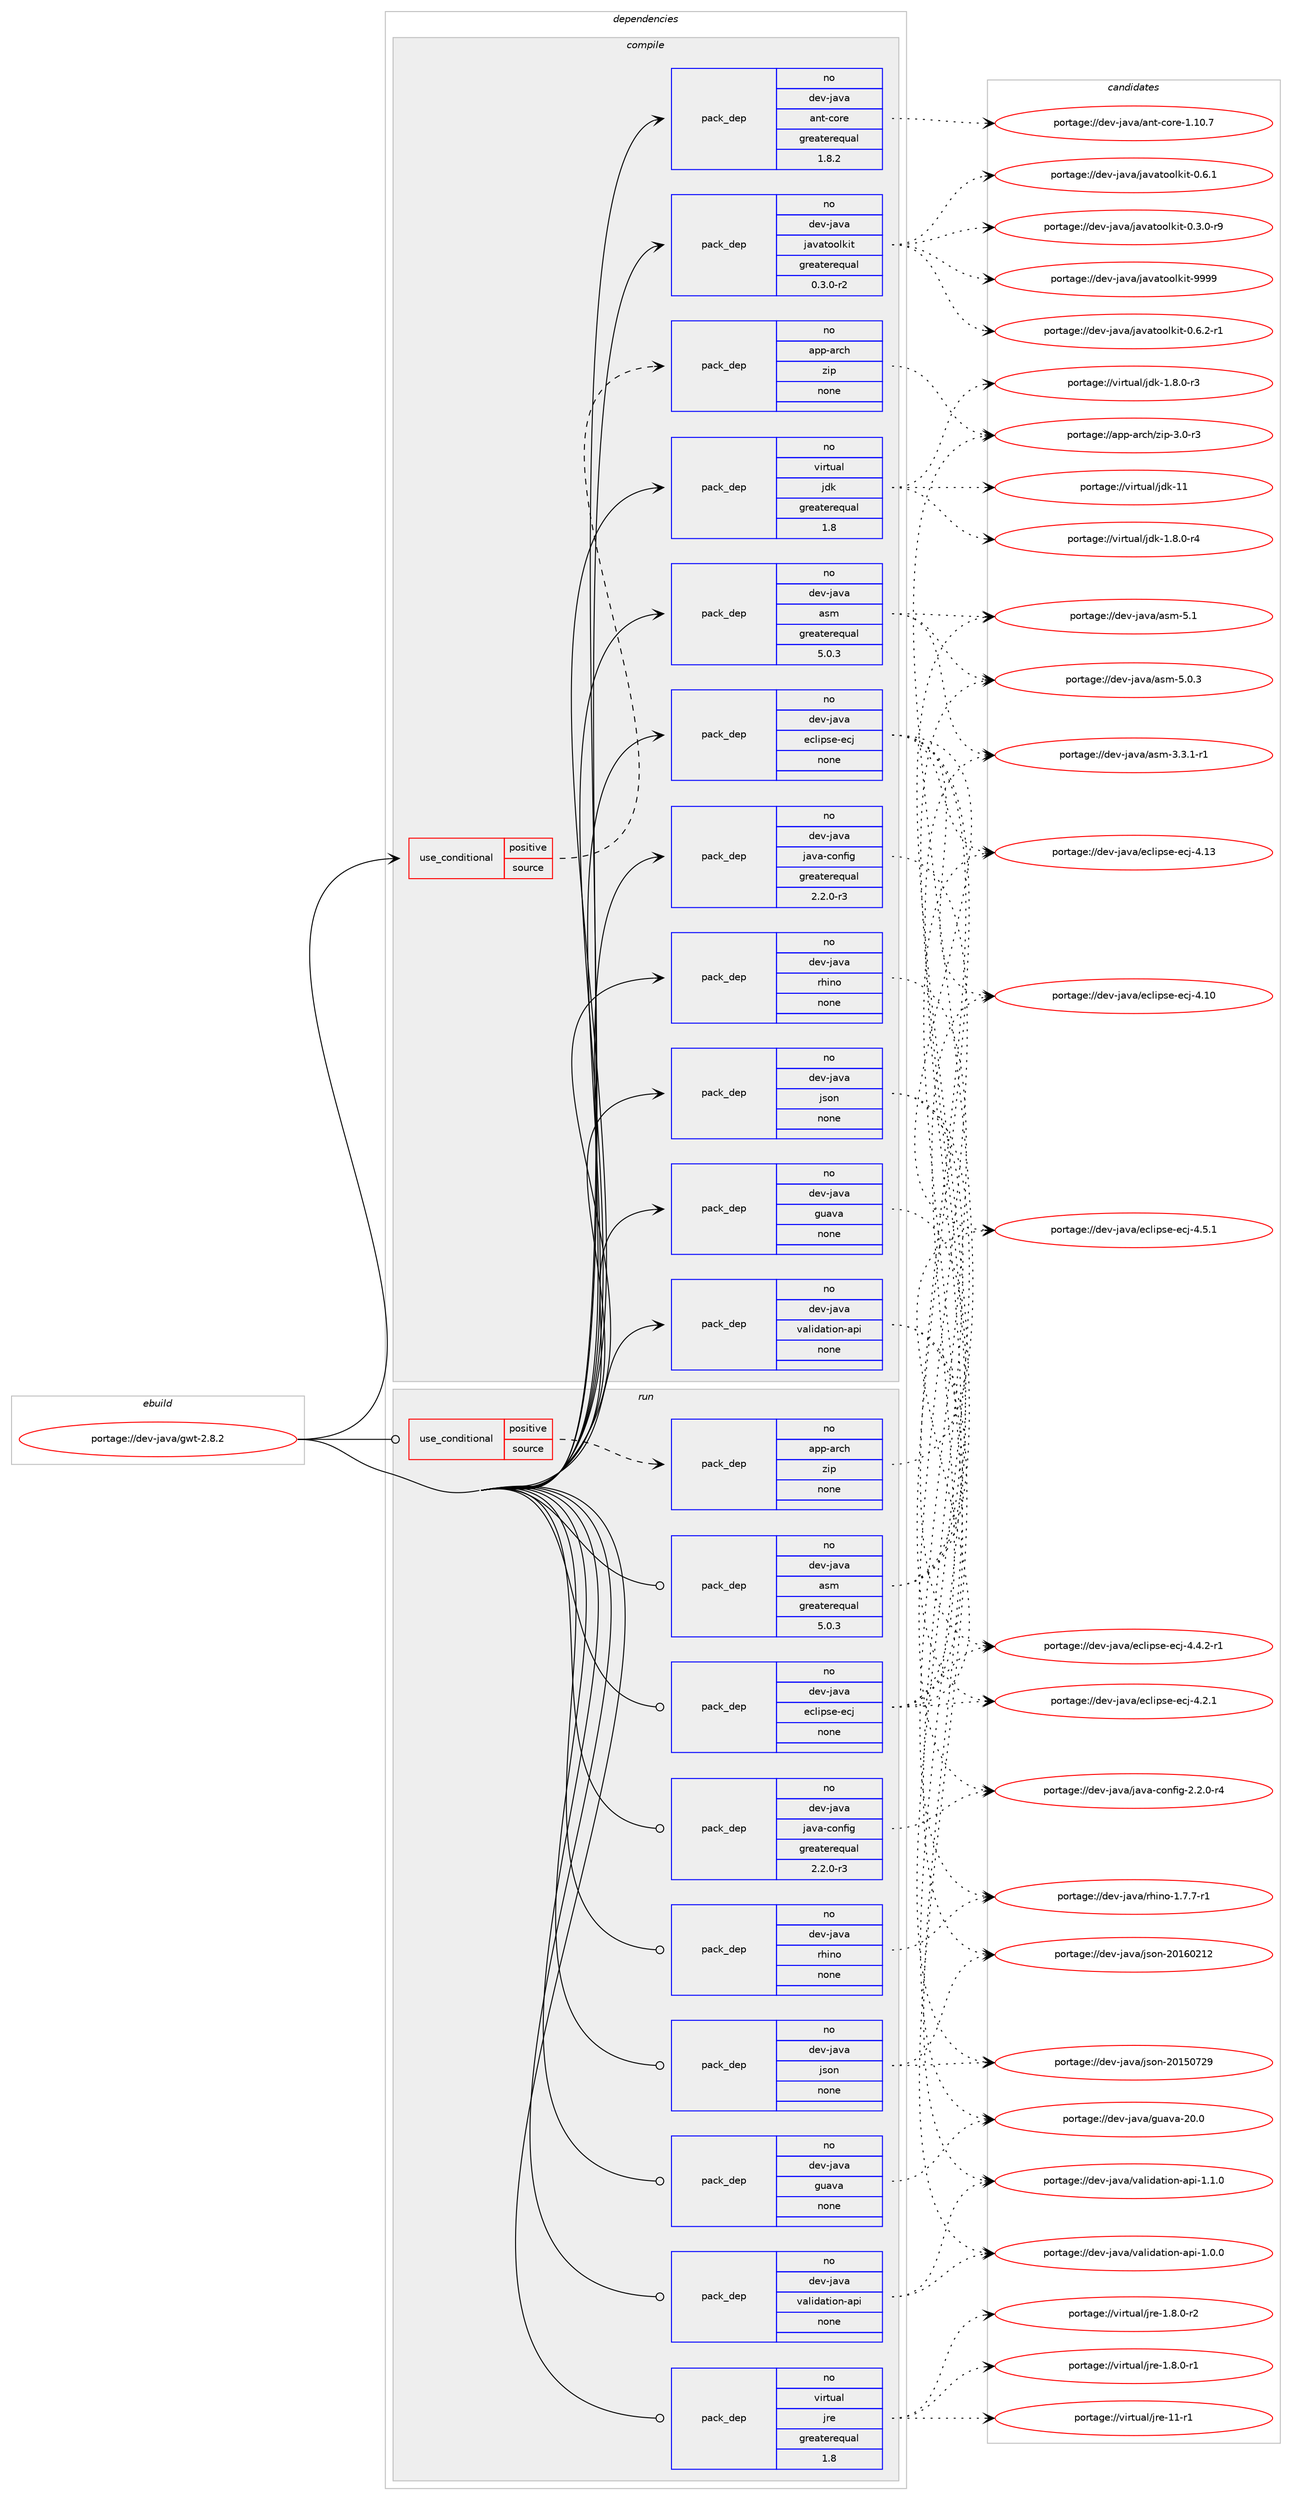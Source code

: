 digraph prolog {

# *************
# Graph options
# *************

newrank=true;
concentrate=true;
compound=true;
graph [rankdir=LR,fontname=Helvetica,fontsize=10,ranksep=1.5];#, ranksep=2.5, nodesep=0.2];
edge  [arrowhead=vee];
node  [fontname=Helvetica,fontsize=10];

# **********
# The ebuild
# **********

subgraph cluster_leftcol {
color=gray;
rank=same;
label=<<i>ebuild</i>>;
id [label="portage://dev-java/gwt-2.8.2", color=red, width=4, href="../dev-java/gwt-2.8.2.svg"];
}

# ****************
# The dependencies
# ****************

subgraph cluster_midcol {
color=gray;
label=<<i>dependencies</i>>;
subgraph cluster_compile {
fillcolor="#eeeeee";
style=filled;
label=<<i>compile</i>>;
subgraph cond130158 {
dependency531404 [label=<<TABLE BORDER="0" CELLBORDER="1" CELLSPACING="0" CELLPADDING="4"><TR><TD ROWSPAN="3" CELLPADDING="10">use_conditional</TD></TR><TR><TD>positive</TD></TR><TR><TD>source</TD></TR></TABLE>>, shape=none, color=red];
subgraph pack395627 {
dependency531405 [label=<<TABLE BORDER="0" CELLBORDER="1" CELLSPACING="0" CELLPADDING="4" WIDTH="220"><TR><TD ROWSPAN="6" CELLPADDING="30">pack_dep</TD></TR><TR><TD WIDTH="110">no</TD></TR><TR><TD>app-arch</TD></TR><TR><TD>zip</TD></TR><TR><TD>none</TD></TR><TR><TD></TD></TR></TABLE>>, shape=none, color=blue];
}
dependency531404:e -> dependency531405:w [weight=20,style="dashed",arrowhead="vee"];
}
id:e -> dependency531404:w [weight=20,style="solid",arrowhead="vee"];
subgraph pack395628 {
dependency531406 [label=<<TABLE BORDER="0" CELLBORDER="1" CELLSPACING="0" CELLPADDING="4" WIDTH="220"><TR><TD ROWSPAN="6" CELLPADDING="30">pack_dep</TD></TR><TR><TD WIDTH="110">no</TD></TR><TR><TD>dev-java</TD></TR><TR><TD>ant-core</TD></TR><TR><TD>greaterequal</TD></TR><TR><TD>1.8.2</TD></TR></TABLE>>, shape=none, color=blue];
}
id:e -> dependency531406:w [weight=20,style="solid",arrowhead="vee"];
subgraph pack395629 {
dependency531407 [label=<<TABLE BORDER="0" CELLBORDER="1" CELLSPACING="0" CELLPADDING="4" WIDTH="220"><TR><TD ROWSPAN="6" CELLPADDING="30">pack_dep</TD></TR><TR><TD WIDTH="110">no</TD></TR><TR><TD>dev-java</TD></TR><TR><TD>asm</TD></TR><TR><TD>greaterequal</TD></TR><TR><TD>5.0.3</TD></TR></TABLE>>, shape=none, color=blue];
}
id:e -> dependency531407:w [weight=20,style="solid",arrowhead="vee"];
subgraph pack395630 {
dependency531408 [label=<<TABLE BORDER="0" CELLBORDER="1" CELLSPACING="0" CELLPADDING="4" WIDTH="220"><TR><TD ROWSPAN="6" CELLPADDING="30">pack_dep</TD></TR><TR><TD WIDTH="110">no</TD></TR><TR><TD>dev-java</TD></TR><TR><TD>eclipse-ecj</TD></TR><TR><TD>none</TD></TR><TR><TD></TD></TR></TABLE>>, shape=none, color=blue];
}
id:e -> dependency531408:w [weight=20,style="solid",arrowhead="vee"];
subgraph pack395631 {
dependency531409 [label=<<TABLE BORDER="0" CELLBORDER="1" CELLSPACING="0" CELLPADDING="4" WIDTH="220"><TR><TD ROWSPAN="6" CELLPADDING="30">pack_dep</TD></TR><TR><TD WIDTH="110">no</TD></TR><TR><TD>dev-java</TD></TR><TR><TD>guava</TD></TR><TR><TD>none</TD></TR><TR><TD></TD></TR></TABLE>>, shape=none, color=blue];
}
id:e -> dependency531409:w [weight=20,style="solid",arrowhead="vee"];
subgraph pack395632 {
dependency531410 [label=<<TABLE BORDER="0" CELLBORDER="1" CELLSPACING="0" CELLPADDING="4" WIDTH="220"><TR><TD ROWSPAN="6" CELLPADDING="30">pack_dep</TD></TR><TR><TD WIDTH="110">no</TD></TR><TR><TD>dev-java</TD></TR><TR><TD>java-config</TD></TR><TR><TD>greaterequal</TD></TR><TR><TD>2.2.0-r3</TD></TR></TABLE>>, shape=none, color=blue];
}
id:e -> dependency531410:w [weight=20,style="solid",arrowhead="vee"];
subgraph pack395633 {
dependency531411 [label=<<TABLE BORDER="0" CELLBORDER="1" CELLSPACING="0" CELLPADDING="4" WIDTH="220"><TR><TD ROWSPAN="6" CELLPADDING="30">pack_dep</TD></TR><TR><TD WIDTH="110">no</TD></TR><TR><TD>dev-java</TD></TR><TR><TD>javatoolkit</TD></TR><TR><TD>greaterequal</TD></TR><TR><TD>0.3.0-r2</TD></TR></TABLE>>, shape=none, color=blue];
}
id:e -> dependency531411:w [weight=20,style="solid",arrowhead="vee"];
subgraph pack395634 {
dependency531412 [label=<<TABLE BORDER="0" CELLBORDER="1" CELLSPACING="0" CELLPADDING="4" WIDTH="220"><TR><TD ROWSPAN="6" CELLPADDING="30">pack_dep</TD></TR><TR><TD WIDTH="110">no</TD></TR><TR><TD>dev-java</TD></TR><TR><TD>json</TD></TR><TR><TD>none</TD></TR><TR><TD></TD></TR></TABLE>>, shape=none, color=blue];
}
id:e -> dependency531412:w [weight=20,style="solid",arrowhead="vee"];
subgraph pack395635 {
dependency531413 [label=<<TABLE BORDER="0" CELLBORDER="1" CELLSPACING="0" CELLPADDING="4" WIDTH="220"><TR><TD ROWSPAN="6" CELLPADDING="30">pack_dep</TD></TR><TR><TD WIDTH="110">no</TD></TR><TR><TD>dev-java</TD></TR><TR><TD>rhino</TD></TR><TR><TD>none</TD></TR><TR><TD></TD></TR></TABLE>>, shape=none, color=blue];
}
id:e -> dependency531413:w [weight=20,style="solid",arrowhead="vee"];
subgraph pack395636 {
dependency531414 [label=<<TABLE BORDER="0" CELLBORDER="1" CELLSPACING="0" CELLPADDING="4" WIDTH="220"><TR><TD ROWSPAN="6" CELLPADDING="30">pack_dep</TD></TR><TR><TD WIDTH="110">no</TD></TR><TR><TD>dev-java</TD></TR><TR><TD>validation-api</TD></TR><TR><TD>none</TD></TR><TR><TD></TD></TR></TABLE>>, shape=none, color=blue];
}
id:e -> dependency531414:w [weight=20,style="solid",arrowhead="vee"];
subgraph pack395637 {
dependency531415 [label=<<TABLE BORDER="0" CELLBORDER="1" CELLSPACING="0" CELLPADDING="4" WIDTH="220"><TR><TD ROWSPAN="6" CELLPADDING="30">pack_dep</TD></TR><TR><TD WIDTH="110">no</TD></TR><TR><TD>virtual</TD></TR><TR><TD>jdk</TD></TR><TR><TD>greaterequal</TD></TR><TR><TD>1.8</TD></TR></TABLE>>, shape=none, color=blue];
}
id:e -> dependency531415:w [weight=20,style="solid",arrowhead="vee"];
}
subgraph cluster_compileandrun {
fillcolor="#eeeeee";
style=filled;
label=<<i>compile and run</i>>;
}
subgraph cluster_run {
fillcolor="#eeeeee";
style=filled;
label=<<i>run</i>>;
subgraph cond130159 {
dependency531416 [label=<<TABLE BORDER="0" CELLBORDER="1" CELLSPACING="0" CELLPADDING="4"><TR><TD ROWSPAN="3" CELLPADDING="10">use_conditional</TD></TR><TR><TD>positive</TD></TR><TR><TD>source</TD></TR></TABLE>>, shape=none, color=red];
subgraph pack395638 {
dependency531417 [label=<<TABLE BORDER="0" CELLBORDER="1" CELLSPACING="0" CELLPADDING="4" WIDTH="220"><TR><TD ROWSPAN="6" CELLPADDING="30">pack_dep</TD></TR><TR><TD WIDTH="110">no</TD></TR><TR><TD>app-arch</TD></TR><TR><TD>zip</TD></TR><TR><TD>none</TD></TR><TR><TD></TD></TR></TABLE>>, shape=none, color=blue];
}
dependency531416:e -> dependency531417:w [weight=20,style="dashed",arrowhead="vee"];
}
id:e -> dependency531416:w [weight=20,style="solid",arrowhead="odot"];
subgraph pack395639 {
dependency531418 [label=<<TABLE BORDER="0" CELLBORDER="1" CELLSPACING="0" CELLPADDING="4" WIDTH="220"><TR><TD ROWSPAN="6" CELLPADDING="30">pack_dep</TD></TR><TR><TD WIDTH="110">no</TD></TR><TR><TD>dev-java</TD></TR><TR><TD>asm</TD></TR><TR><TD>greaterequal</TD></TR><TR><TD>5.0.3</TD></TR></TABLE>>, shape=none, color=blue];
}
id:e -> dependency531418:w [weight=20,style="solid",arrowhead="odot"];
subgraph pack395640 {
dependency531419 [label=<<TABLE BORDER="0" CELLBORDER="1" CELLSPACING="0" CELLPADDING="4" WIDTH="220"><TR><TD ROWSPAN="6" CELLPADDING="30">pack_dep</TD></TR><TR><TD WIDTH="110">no</TD></TR><TR><TD>dev-java</TD></TR><TR><TD>eclipse-ecj</TD></TR><TR><TD>none</TD></TR><TR><TD></TD></TR></TABLE>>, shape=none, color=blue];
}
id:e -> dependency531419:w [weight=20,style="solid",arrowhead="odot"];
subgraph pack395641 {
dependency531420 [label=<<TABLE BORDER="0" CELLBORDER="1" CELLSPACING="0" CELLPADDING="4" WIDTH="220"><TR><TD ROWSPAN="6" CELLPADDING="30">pack_dep</TD></TR><TR><TD WIDTH="110">no</TD></TR><TR><TD>dev-java</TD></TR><TR><TD>guava</TD></TR><TR><TD>none</TD></TR><TR><TD></TD></TR></TABLE>>, shape=none, color=blue];
}
id:e -> dependency531420:w [weight=20,style="solid",arrowhead="odot"];
subgraph pack395642 {
dependency531421 [label=<<TABLE BORDER="0" CELLBORDER="1" CELLSPACING="0" CELLPADDING="4" WIDTH="220"><TR><TD ROWSPAN="6" CELLPADDING="30">pack_dep</TD></TR><TR><TD WIDTH="110">no</TD></TR><TR><TD>dev-java</TD></TR><TR><TD>java-config</TD></TR><TR><TD>greaterequal</TD></TR><TR><TD>2.2.0-r3</TD></TR></TABLE>>, shape=none, color=blue];
}
id:e -> dependency531421:w [weight=20,style="solid",arrowhead="odot"];
subgraph pack395643 {
dependency531422 [label=<<TABLE BORDER="0" CELLBORDER="1" CELLSPACING="0" CELLPADDING="4" WIDTH="220"><TR><TD ROWSPAN="6" CELLPADDING="30">pack_dep</TD></TR><TR><TD WIDTH="110">no</TD></TR><TR><TD>dev-java</TD></TR><TR><TD>json</TD></TR><TR><TD>none</TD></TR><TR><TD></TD></TR></TABLE>>, shape=none, color=blue];
}
id:e -> dependency531422:w [weight=20,style="solid",arrowhead="odot"];
subgraph pack395644 {
dependency531423 [label=<<TABLE BORDER="0" CELLBORDER="1" CELLSPACING="0" CELLPADDING="4" WIDTH="220"><TR><TD ROWSPAN="6" CELLPADDING="30">pack_dep</TD></TR><TR><TD WIDTH="110">no</TD></TR><TR><TD>dev-java</TD></TR><TR><TD>rhino</TD></TR><TR><TD>none</TD></TR><TR><TD></TD></TR></TABLE>>, shape=none, color=blue];
}
id:e -> dependency531423:w [weight=20,style="solid",arrowhead="odot"];
subgraph pack395645 {
dependency531424 [label=<<TABLE BORDER="0" CELLBORDER="1" CELLSPACING="0" CELLPADDING="4" WIDTH="220"><TR><TD ROWSPAN="6" CELLPADDING="30">pack_dep</TD></TR><TR><TD WIDTH="110">no</TD></TR><TR><TD>dev-java</TD></TR><TR><TD>validation-api</TD></TR><TR><TD>none</TD></TR><TR><TD></TD></TR></TABLE>>, shape=none, color=blue];
}
id:e -> dependency531424:w [weight=20,style="solid",arrowhead="odot"];
subgraph pack395646 {
dependency531425 [label=<<TABLE BORDER="0" CELLBORDER="1" CELLSPACING="0" CELLPADDING="4" WIDTH="220"><TR><TD ROWSPAN="6" CELLPADDING="30">pack_dep</TD></TR><TR><TD WIDTH="110">no</TD></TR><TR><TD>virtual</TD></TR><TR><TD>jre</TD></TR><TR><TD>greaterequal</TD></TR><TR><TD>1.8</TD></TR></TABLE>>, shape=none, color=blue];
}
id:e -> dependency531425:w [weight=20,style="solid",arrowhead="odot"];
}
}

# **************
# The candidates
# **************

subgraph cluster_choices {
rank=same;
color=gray;
label=<<i>candidates</i>>;

subgraph choice395627 {
color=black;
nodesep=1;
choice9711211245971149910447122105112455146484511451 [label="portage://app-arch/zip-3.0-r3", color=red, width=4,href="../app-arch/zip-3.0-r3.svg"];
dependency531405:e -> choice9711211245971149910447122105112455146484511451:w [style=dotted,weight="100"];
}
subgraph choice395628 {
color=black;
nodesep=1;
choice1001011184510697118974797110116459911111410145494649484655 [label="portage://dev-java/ant-core-1.10.7", color=red, width=4,href="../dev-java/ant-core-1.10.7.svg"];
dependency531406:e -> choice1001011184510697118974797110116459911111410145494649484655:w [style=dotted,weight="100"];
}
subgraph choice395629 {
color=black;
nodesep=1;
choice100101118451069711897479711510945534649 [label="portage://dev-java/asm-5.1", color=red, width=4,href="../dev-java/asm-5.1.svg"];
choice1001011184510697118974797115109455346484651 [label="portage://dev-java/asm-5.0.3", color=red, width=4,href="../dev-java/asm-5.0.3.svg"];
choice10010111845106971189747971151094551465146494511449 [label="portage://dev-java/asm-3.3.1-r1", color=red, width=4,href="../dev-java/asm-3.3.1-r1.svg"];
dependency531407:e -> choice100101118451069711897479711510945534649:w [style=dotted,weight="100"];
dependency531407:e -> choice1001011184510697118974797115109455346484651:w [style=dotted,weight="100"];
dependency531407:e -> choice10010111845106971189747971151094551465146494511449:w [style=dotted,weight="100"];
}
subgraph choice395630 {
color=black;
nodesep=1;
choice10010111845106971189747101991081051121151014510199106455246534649 [label="portage://dev-java/eclipse-ecj-4.5.1", color=red, width=4,href="../dev-java/eclipse-ecj-4.5.1.svg"];
choice100101118451069711897471019910810511211510145101991064552465246504511449 [label="portage://dev-java/eclipse-ecj-4.4.2-r1", color=red, width=4,href="../dev-java/eclipse-ecj-4.4.2-r1.svg"];
choice10010111845106971189747101991081051121151014510199106455246504649 [label="portage://dev-java/eclipse-ecj-4.2.1", color=red, width=4,href="../dev-java/eclipse-ecj-4.2.1.svg"];
choice100101118451069711897471019910810511211510145101991064552464951 [label="portage://dev-java/eclipse-ecj-4.13", color=red, width=4,href="../dev-java/eclipse-ecj-4.13.svg"];
choice100101118451069711897471019910810511211510145101991064552464948 [label="portage://dev-java/eclipse-ecj-4.10", color=red, width=4,href="../dev-java/eclipse-ecj-4.10.svg"];
dependency531408:e -> choice10010111845106971189747101991081051121151014510199106455246534649:w [style=dotted,weight="100"];
dependency531408:e -> choice100101118451069711897471019910810511211510145101991064552465246504511449:w [style=dotted,weight="100"];
dependency531408:e -> choice10010111845106971189747101991081051121151014510199106455246504649:w [style=dotted,weight="100"];
dependency531408:e -> choice100101118451069711897471019910810511211510145101991064552464951:w [style=dotted,weight="100"];
dependency531408:e -> choice100101118451069711897471019910810511211510145101991064552464948:w [style=dotted,weight="100"];
}
subgraph choice395631 {
color=black;
nodesep=1;
choice1001011184510697118974710311797118974550484648 [label="portage://dev-java/guava-20.0", color=red, width=4,href="../dev-java/guava-20.0.svg"];
dependency531409:e -> choice1001011184510697118974710311797118974550484648:w [style=dotted,weight="100"];
}
subgraph choice395632 {
color=black;
nodesep=1;
choice10010111845106971189747106971189745991111101021051034550465046484511452 [label="portage://dev-java/java-config-2.2.0-r4", color=red, width=4,href="../dev-java/java-config-2.2.0-r4.svg"];
dependency531410:e -> choice10010111845106971189747106971189745991111101021051034550465046484511452:w [style=dotted,weight="100"];
}
subgraph choice395633 {
color=black;
nodesep=1;
choice1001011184510697118974710697118971161111111081071051164557575757 [label="portage://dev-java/javatoolkit-9999", color=red, width=4,href="../dev-java/javatoolkit-9999.svg"];
choice1001011184510697118974710697118971161111111081071051164548465446504511449 [label="portage://dev-java/javatoolkit-0.6.2-r1", color=red, width=4,href="../dev-java/javatoolkit-0.6.2-r1.svg"];
choice100101118451069711897471069711897116111111108107105116454846544649 [label="portage://dev-java/javatoolkit-0.6.1", color=red, width=4,href="../dev-java/javatoolkit-0.6.1.svg"];
choice1001011184510697118974710697118971161111111081071051164548465146484511457 [label="portage://dev-java/javatoolkit-0.3.0-r9", color=red, width=4,href="../dev-java/javatoolkit-0.3.0-r9.svg"];
dependency531411:e -> choice1001011184510697118974710697118971161111111081071051164557575757:w [style=dotted,weight="100"];
dependency531411:e -> choice1001011184510697118974710697118971161111111081071051164548465446504511449:w [style=dotted,weight="100"];
dependency531411:e -> choice100101118451069711897471069711897116111111108107105116454846544649:w [style=dotted,weight="100"];
dependency531411:e -> choice1001011184510697118974710697118971161111111081071051164548465146484511457:w [style=dotted,weight="100"];
}
subgraph choice395634 {
color=black;
nodesep=1;
choice10010111845106971189747106115111110455048495448504950 [label="portage://dev-java/json-20160212", color=red, width=4,href="../dev-java/json-20160212.svg"];
choice10010111845106971189747106115111110455048495348555057 [label="portage://dev-java/json-20150729", color=red, width=4,href="../dev-java/json-20150729.svg"];
dependency531412:e -> choice10010111845106971189747106115111110455048495448504950:w [style=dotted,weight="100"];
dependency531412:e -> choice10010111845106971189747106115111110455048495348555057:w [style=dotted,weight="100"];
}
subgraph choice395635 {
color=black;
nodesep=1;
choice100101118451069711897471141041051101114549465546554511449 [label="portage://dev-java/rhino-1.7.7-r1", color=red, width=4,href="../dev-java/rhino-1.7.7-r1.svg"];
dependency531413:e -> choice100101118451069711897471141041051101114549465546554511449:w [style=dotted,weight="100"];
}
subgraph choice395636 {
color=black;
nodesep=1;
choice1001011184510697118974711897108105100971161051111104597112105454946494648 [label="portage://dev-java/validation-api-1.1.0", color=red, width=4,href="../dev-java/validation-api-1.1.0.svg"];
choice1001011184510697118974711897108105100971161051111104597112105454946484648 [label="portage://dev-java/validation-api-1.0.0", color=red, width=4,href="../dev-java/validation-api-1.0.0.svg"];
dependency531414:e -> choice1001011184510697118974711897108105100971161051111104597112105454946494648:w [style=dotted,weight="100"];
dependency531414:e -> choice1001011184510697118974711897108105100971161051111104597112105454946484648:w [style=dotted,weight="100"];
}
subgraph choice395637 {
color=black;
nodesep=1;
choice1181051141161179710847106100107454949 [label="portage://virtual/jdk-11", color=red, width=4,href="../virtual/jdk-11.svg"];
choice11810511411611797108471061001074549465646484511452 [label="portage://virtual/jdk-1.8.0-r4", color=red, width=4,href="../virtual/jdk-1.8.0-r4.svg"];
choice11810511411611797108471061001074549465646484511451 [label="portage://virtual/jdk-1.8.0-r3", color=red, width=4,href="../virtual/jdk-1.8.0-r3.svg"];
dependency531415:e -> choice1181051141161179710847106100107454949:w [style=dotted,weight="100"];
dependency531415:e -> choice11810511411611797108471061001074549465646484511452:w [style=dotted,weight="100"];
dependency531415:e -> choice11810511411611797108471061001074549465646484511451:w [style=dotted,weight="100"];
}
subgraph choice395638 {
color=black;
nodesep=1;
choice9711211245971149910447122105112455146484511451 [label="portage://app-arch/zip-3.0-r3", color=red, width=4,href="../app-arch/zip-3.0-r3.svg"];
dependency531417:e -> choice9711211245971149910447122105112455146484511451:w [style=dotted,weight="100"];
}
subgraph choice395639 {
color=black;
nodesep=1;
choice100101118451069711897479711510945534649 [label="portage://dev-java/asm-5.1", color=red, width=4,href="../dev-java/asm-5.1.svg"];
choice1001011184510697118974797115109455346484651 [label="portage://dev-java/asm-5.0.3", color=red, width=4,href="../dev-java/asm-5.0.3.svg"];
choice10010111845106971189747971151094551465146494511449 [label="portage://dev-java/asm-3.3.1-r1", color=red, width=4,href="../dev-java/asm-3.3.1-r1.svg"];
dependency531418:e -> choice100101118451069711897479711510945534649:w [style=dotted,weight="100"];
dependency531418:e -> choice1001011184510697118974797115109455346484651:w [style=dotted,weight="100"];
dependency531418:e -> choice10010111845106971189747971151094551465146494511449:w [style=dotted,weight="100"];
}
subgraph choice395640 {
color=black;
nodesep=1;
choice10010111845106971189747101991081051121151014510199106455246534649 [label="portage://dev-java/eclipse-ecj-4.5.1", color=red, width=4,href="../dev-java/eclipse-ecj-4.5.1.svg"];
choice100101118451069711897471019910810511211510145101991064552465246504511449 [label="portage://dev-java/eclipse-ecj-4.4.2-r1", color=red, width=4,href="../dev-java/eclipse-ecj-4.4.2-r1.svg"];
choice10010111845106971189747101991081051121151014510199106455246504649 [label="portage://dev-java/eclipse-ecj-4.2.1", color=red, width=4,href="../dev-java/eclipse-ecj-4.2.1.svg"];
choice100101118451069711897471019910810511211510145101991064552464951 [label="portage://dev-java/eclipse-ecj-4.13", color=red, width=4,href="../dev-java/eclipse-ecj-4.13.svg"];
choice100101118451069711897471019910810511211510145101991064552464948 [label="portage://dev-java/eclipse-ecj-4.10", color=red, width=4,href="../dev-java/eclipse-ecj-4.10.svg"];
dependency531419:e -> choice10010111845106971189747101991081051121151014510199106455246534649:w [style=dotted,weight="100"];
dependency531419:e -> choice100101118451069711897471019910810511211510145101991064552465246504511449:w [style=dotted,weight="100"];
dependency531419:e -> choice10010111845106971189747101991081051121151014510199106455246504649:w [style=dotted,weight="100"];
dependency531419:e -> choice100101118451069711897471019910810511211510145101991064552464951:w [style=dotted,weight="100"];
dependency531419:e -> choice100101118451069711897471019910810511211510145101991064552464948:w [style=dotted,weight="100"];
}
subgraph choice395641 {
color=black;
nodesep=1;
choice1001011184510697118974710311797118974550484648 [label="portage://dev-java/guava-20.0", color=red, width=4,href="../dev-java/guava-20.0.svg"];
dependency531420:e -> choice1001011184510697118974710311797118974550484648:w [style=dotted,weight="100"];
}
subgraph choice395642 {
color=black;
nodesep=1;
choice10010111845106971189747106971189745991111101021051034550465046484511452 [label="portage://dev-java/java-config-2.2.0-r4", color=red, width=4,href="../dev-java/java-config-2.2.0-r4.svg"];
dependency531421:e -> choice10010111845106971189747106971189745991111101021051034550465046484511452:w [style=dotted,weight="100"];
}
subgraph choice395643 {
color=black;
nodesep=1;
choice10010111845106971189747106115111110455048495448504950 [label="portage://dev-java/json-20160212", color=red, width=4,href="../dev-java/json-20160212.svg"];
choice10010111845106971189747106115111110455048495348555057 [label="portage://dev-java/json-20150729", color=red, width=4,href="../dev-java/json-20150729.svg"];
dependency531422:e -> choice10010111845106971189747106115111110455048495448504950:w [style=dotted,weight="100"];
dependency531422:e -> choice10010111845106971189747106115111110455048495348555057:w [style=dotted,weight="100"];
}
subgraph choice395644 {
color=black;
nodesep=1;
choice100101118451069711897471141041051101114549465546554511449 [label="portage://dev-java/rhino-1.7.7-r1", color=red, width=4,href="../dev-java/rhino-1.7.7-r1.svg"];
dependency531423:e -> choice100101118451069711897471141041051101114549465546554511449:w [style=dotted,weight="100"];
}
subgraph choice395645 {
color=black;
nodesep=1;
choice1001011184510697118974711897108105100971161051111104597112105454946494648 [label="portage://dev-java/validation-api-1.1.0", color=red, width=4,href="../dev-java/validation-api-1.1.0.svg"];
choice1001011184510697118974711897108105100971161051111104597112105454946484648 [label="portage://dev-java/validation-api-1.0.0", color=red, width=4,href="../dev-java/validation-api-1.0.0.svg"];
dependency531424:e -> choice1001011184510697118974711897108105100971161051111104597112105454946494648:w [style=dotted,weight="100"];
dependency531424:e -> choice1001011184510697118974711897108105100971161051111104597112105454946484648:w [style=dotted,weight="100"];
}
subgraph choice395646 {
color=black;
nodesep=1;
choice11810511411611797108471061141014549494511449 [label="portage://virtual/jre-11-r1", color=red, width=4,href="../virtual/jre-11-r1.svg"];
choice11810511411611797108471061141014549465646484511450 [label="portage://virtual/jre-1.8.0-r2", color=red, width=4,href="../virtual/jre-1.8.0-r2.svg"];
choice11810511411611797108471061141014549465646484511449 [label="portage://virtual/jre-1.8.0-r1", color=red, width=4,href="../virtual/jre-1.8.0-r1.svg"];
dependency531425:e -> choice11810511411611797108471061141014549494511449:w [style=dotted,weight="100"];
dependency531425:e -> choice11810511411611797108471061141014549465646484511450:w [style=dotted,weight="100"];
dependency531425:e -> choice11810511411611797108471061141014549465646484511449:w [style=dotted,weight="100"];
}
}

}
